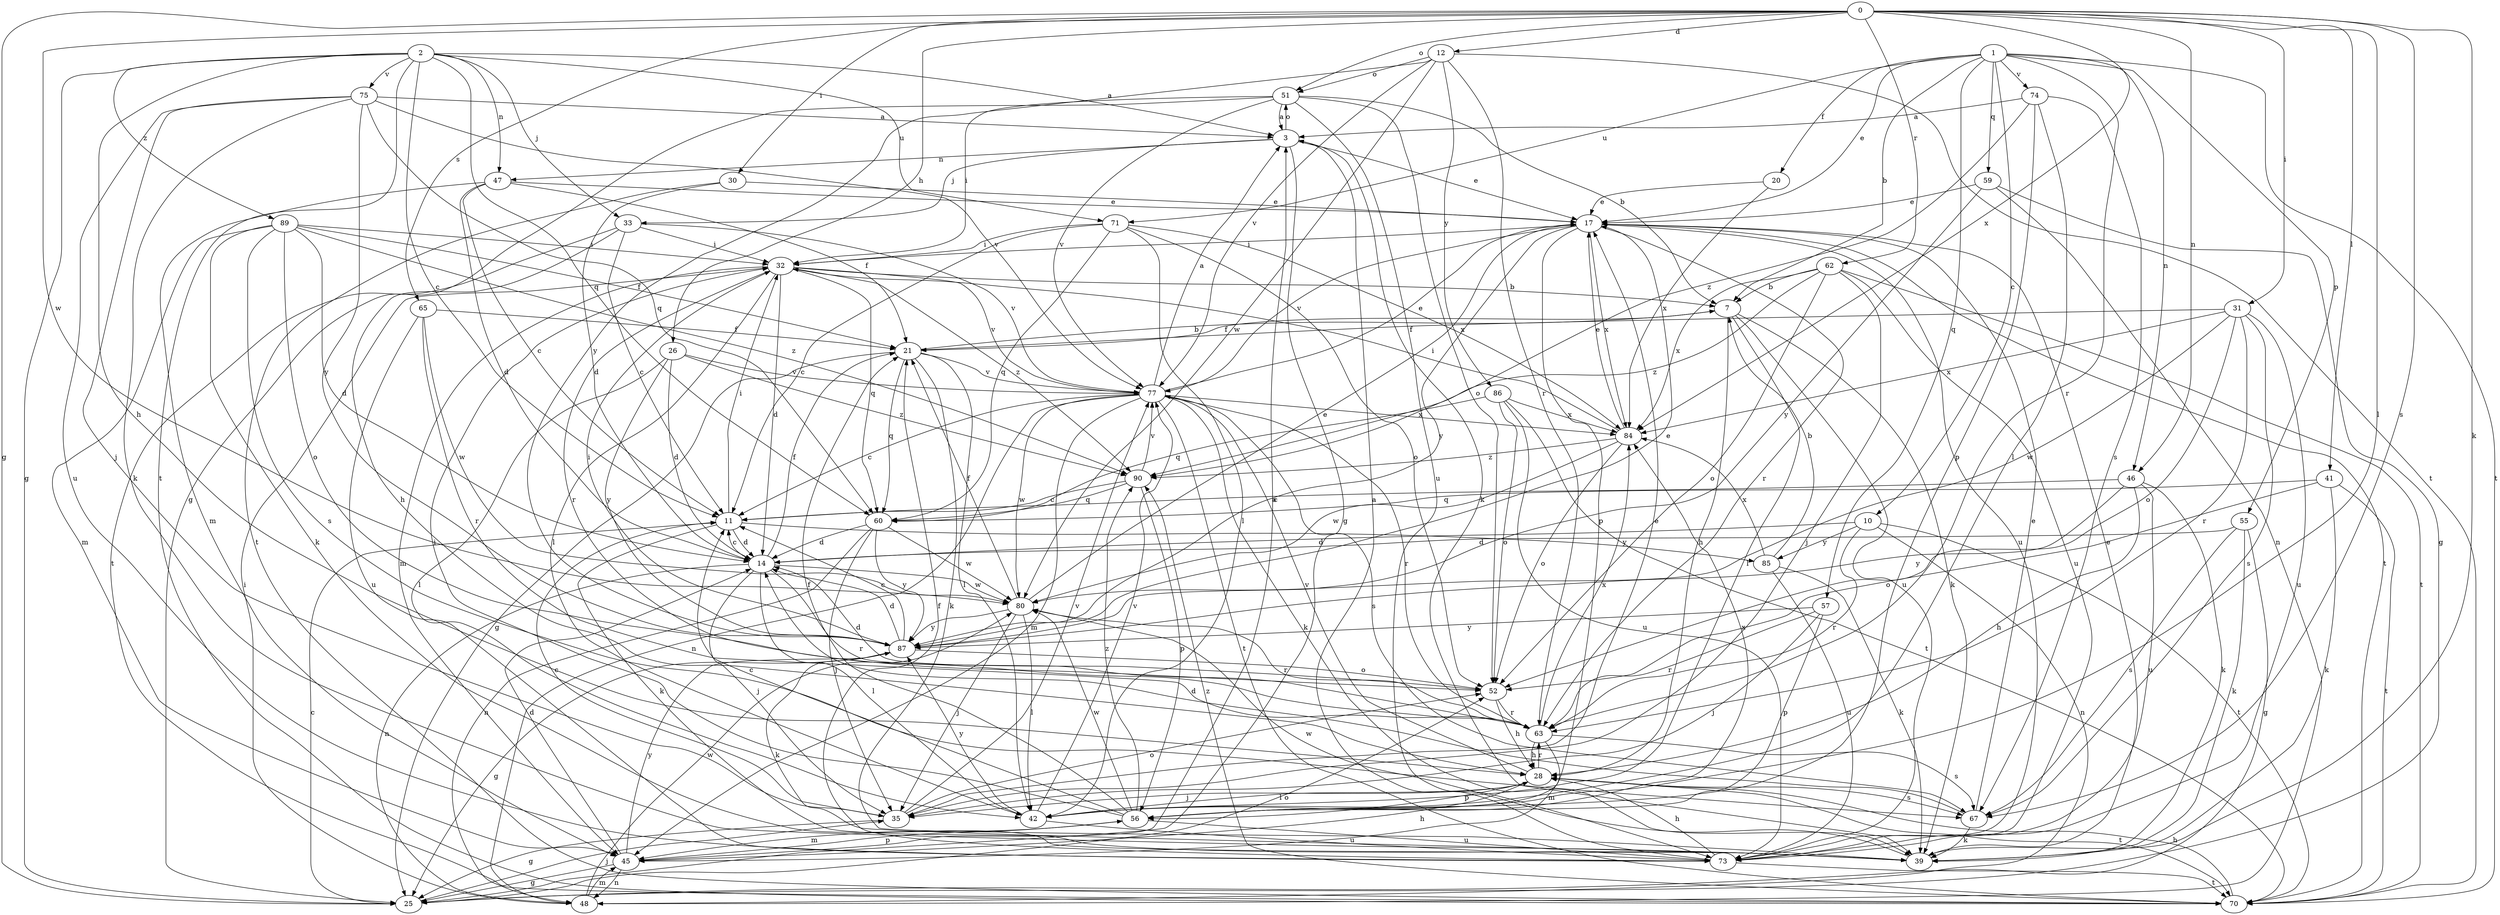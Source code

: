 strict digraph  {
0;
1;
2;
3;
7;
10;
11;
12;
14;
17;
20;
21;
25;
26;
28;
30;
31;
32;
33;
35;
39;
41;
42;
45;
46;
47;
48;
51;
52;
55;
56;
57;
59;
60;
62;
63;
65;
67;
70;
71;
73;
74;
75;
77;
80;
84;
85;
86;
87;
89;
90;
0 -> 12  [label=d];
0 -> 25  [label=g];
0 -> 26  [label=h];
0 -> 30  [label=i];
0 -> 31  [label=i];
0 -> 39  [label=k];
0 -> 41  [label=l];
0 -> 42  [label=l];
0 -> 46  [label=n];
0 -> 51  [label=o];
0 -> 62  [label=r];
0 -> 65  [label=s];
0 -> 67  [label=s];
0 -> 80  [label=w];
0 -> 84  [label=x];
1 -> 7  [label=b];
1 -> 10  [label=c];
1 -> 17  [label=e];
1 -> 20  [label=f];
1 -> 46  [label=n];
1 -> 55  [label=p];
1 -> 57  [label=q];
1 -> 59  [label=q];
1 -> 63  [label=r];
1 -> 70  [label=t];
1 -> 71  [label=u];
1 -> 74  [label=v];
2 -> 3  [label=a];
2 -> 11  [label=c];
2 -> 25  [label=g];
2 -> 28  [label=h];
2 -> 33  [label=j];
2 -> 47  [label=n];
2 -> 60  [label=q];
2 -> 70  [label=t];
2 -> 71  [label=u];
2 -> 75  [label=v];
2 -> 89  [label=z];
3 -> 17  [label=e];
3 -> 25  [label=g];
3 -> 33  [label=j];
3 -> 39  [label=k];
3 -> 47  [label=n];
3 -> 51  [label=o];
7 -> 21  [label=f];
7 -> 28  [label=h];
7 -> 39  [label=k];
7 -> 42  [label=l];
7 -> 73  [label=u];
10 -> 14  [label=d];
10 -> 48  [label=n];
10 -> 63  [label=r];
10 -> 70  [label=t];
10 -> 85  [label=y];
11 -> 14  [label=d];
11 -> 32  [label=i];
11 -> 39  [label=k];
11 -> 85  [label=y];
12 -> 51  [label=o];
12 -> 63  [label=r];
12 -> 70  [label=t];
12 -> 77  [label=v];
12 -> 80  [label=w];
12 -> 86  [label=y];
12 -> 87  [label=y];
14 -> 11  [label=c];
14 -> 21  [label=f];
14 -> 35  [label=j];
14 -> 42  [label=l];
14 -> 48  [label=n];
14 -> 63  [label=r];
14 -> 80  [label=w];
17 -> 32  [label=i];
17 -> 56  [label=p];
17 -> 63  [label=r];
17 -> 70  [label=t];
17 -> 73  [label=u];
17 -> 77  [label=v];
17 -> 84  [label=x];
17 -> 87  [label=y];
20 -> 17  [label=e];
20 -> 84  [label=x];
21 -> 7  [label=b];
21 -> 25  [label=g];
21 -> 39  [label=k];
21 -> 42  [label=l];
21 -> 60  [label=q];
21 -> 77  [label=v];
25 -> 11  [label=c];
25 -> 35  [label=j];
25 -> 52  [label=o];
26 -> 14  [label=d];
26 -> 42  [label=l];
26 -> 77  [label=v];
26 -> 87  [label=y];
26 -> 90  [label=z];
28 -> 35  [label=j];
28 -> 42  [label=l];
28 -> 56  [label=p];
28 -> 63  [label=r];
28 -> 67  [label=s];
28 -> 70  [label=t];
28 -> 77  [label=v];
30 -> 14  [label=d];
30 -> 17  [label=e];
30 -> 70  [label=t];
31 -> 21  [label=f];
31 -> 52  [label=o];
31 -> 63  [label=r];
31 -> 67  [label=s];
31 -> 73  [label=u];
31 -> 80  [label=w];
31 -> 84  [label=x];
32 -> 7  [label=b];
32 -> 14  [label=d];
32 -> 42  [label=l];
32 -> 45  [label=m];
32 -> 60  [label=q];
32 -> 63  [label=r];
32 -> 77  [label=v];
32 -> 90  [label=z];
33 -> 11  [label=c];
33 -> 28  [label=h];
33 -> 32  [label=i];
33 -> 70  [label=t];
33 -> 77  [label=v];
35 -> 11  [label=c];
35 -> 17  [label=e];
35 -> 25  [label=g];
35 -> 52  [label=o];
35 -> 77  [label=v];
39 -> 17  [label=e];
39 -> 80  [label=w];
41 -> 39  [label=k];
41 -> 52  [label=o];
41 -> 60  [label=q];
41 -> 70  [label=t];
42 -> 73  [label=u];
42 -> 77  [label=v];
42 -> 87  [label=y];
45 -> 3  [label=a];
45 -> 14  [label=d];
45 -> 25  [label=g];
45 -> 28  [label=h];
45 -> 48  [label=n];
45 -> 56  [label=p];
45 -> 87  [label=y];
46 -> 11  [label=c];
46 -> 28  [label=h];
46 -> 39  [label=k];
46 -> 73  [label=u];
46 -> 87  [label=y];
47 -> 11  [label=c];
47 -> 14  [label=d];
47 -> 17  [label=e];
47 -> 21  [label=f];
47 -> 45  [label=m];
48 -> 32  [label=i];
48 -> 45  [label=m];
48 -> 80  [label=w];
51 -> 3  [label=a];
51 -> 7  [label=b];
51 -> 25  [label=g];
51 -> 32  [label=i];
51 -> 52  [label=o];
51 -> 73  [label=u];
51 -> 77  [label=v];
52 -> 14  [label=d];
52 -> 28  [label=h];
52 -> 63  [label=r];
55 -> 14  [label=d];
55 -> 25  [label=g];
55 -> 39  [label=k];
55 -> 67  [label=s];
56 -> 11  [label=c];
56 -> 21  [label=f];
56 -> 32  [label=i];
56 -> 45  [label=m];
56 -> 73  [label=u];
56 -> 80  [label=w];
56 -> 84  [label=x];
56 -> 90  [label=z];
57 -> 35  [label=j];
57 -> 56  [label=p];
57 -> 63  [label=r];
57 -> 87  [label=y];
59 -> 17  [label=e];
59 -> 25  [label=g];
59 -> 48  [label=n];
59 -> 87  [label=y];
60 -> 14  [label=d];
60 -> 35  [label=j];
60 -> 48  [label=n];
60 -> 80  [label=w];
60 -> 87  [label=y];
62 -> 7  [label=b];
62 -> 35  [label=j];
62 -> 52  [label=o];
62 -> 70  [label=t];
62 -> 73  [label=u];
62 -> 84  [label=x];
62 -> 90  [label=z];
63 -> 28  [label=h];
63 -> 45  [label=m];
63 -> 67  [label=s];
63 -> 84  [label=x];
65 -> 21  [label=f];
65 -> 63  [label=r];
65 -> 73  [label=u];
65 -> 80  [label=w];
67 -> 14  [label=d];
67 -> 17  [label=e];
67 -> 39  [label=k];
70 -> 28  [label=h];
70 -> 90  [label=z];
71 -> 11  [label=c];
71 -> 32  [label=i];
71 -> 42  [label=l];
71 -> 52  [label=o];
71 -> 60  [label=q];
71 -> 84  [label=x];
73 -> 3  [label=a];
73 -> 21  [label=f];
73 -> 28  [label=h];
73 -> 70  [label=t];
74 -> 3  [label=a];
74 -> 42  [label=l];
74 -> 56  [label=p];
74 -> 67  [label=s];
74 -> 90  [label=z];
75 -> 3  [label=a];
75 -> 35  [label=j];
75 -> 39  [label=k];
75 -> 60  [label=q];
75 -> 73  [label=u];
75 -> 77  [label=v];
75 -> 87  [label=y];
77 -> 3  [label=a];
77 -> 11  [label=c];
77 -> 17  [label=e];
77 -> 39  [label=k];
77 -> 45  [label=m];
77 -> 48  [label=n];
77 -> 63  [label=r];
77 -> 67  [label=s];
77 -> 70  [label=t];
77 -> 80  [label=w];
77 -> 84  [label=x];
80 -> 17  [label=e];
80 -> 21  [label=f];
80 -> 35  [label=j];
80 -> 42  [label=l];
80 -> 63  [label=r];
80 -> 87  [label=y];
84 -> 17  [label=e];
84 -> 32  [label=i];
84 -> 52  [label=o];
84 -> 80  [label=w];
84 -> 90  [label=z];
85 -> 7  [label=b];
85 -> 39  [label=k];
85 -> 73  [label=u];
85 -> 84  [label=x];
86 -> 52  [label=o];
86 -> 60  [label=q];
86 -> 70  [label=t];
86 -> 73  [label=u];
86 -> 84  [label=x];
87 -> 11  [label=c];
87 -> 14  [label=d];
87 -> 17  [label=e];
87 -> 25  [label=g];
87 -> 32  [label=i];
87 -> 39  [label=k];
87 -> 52  [label=o];
89 -> 14  [label=d];
89 -> 21  [label=f];
89 -> 32  [label=i];
89 -> 39  [label=k];
89 -> 45  [label=m];
89 -> 52  [label=o];
89 -> 67  [label=s];
89 -> 90  [label=z];
90 -> 11  [label=c];
90 -> 56  [label=p];
90 -> 60  [label=q];
90 -> 77  [label=v];
}
